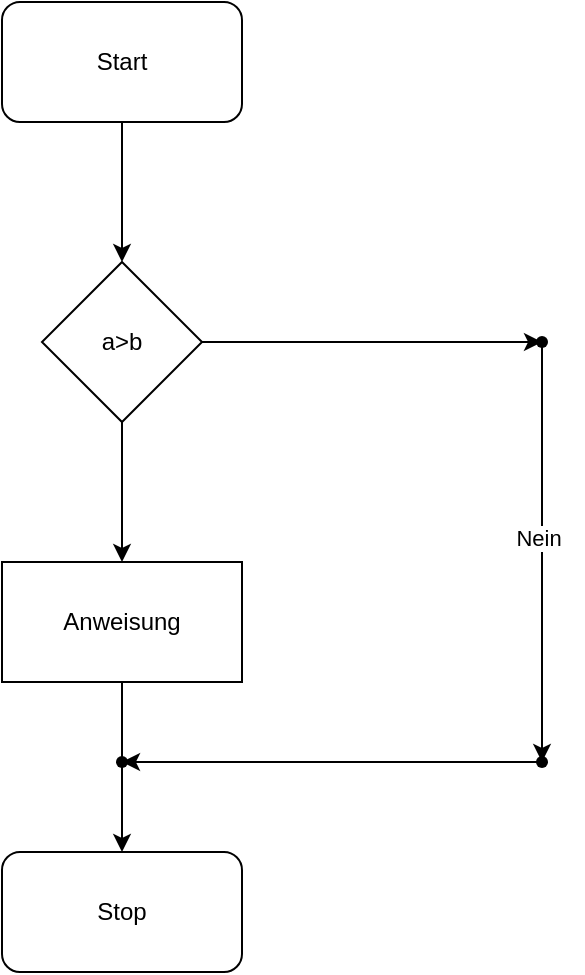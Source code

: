 <mxfile>
    <diagram id="qzYFDQAPI1iwqmBfCDzH" name="IF">
        <mxGraphModel dx="474" dy="534" grid="1" gridSize="10" guides="1" tooltips="1" connect="1" arrows="1" fold="1" page="1" pageScale="1" pageWidth="827" pageHeight="1169" math="0" shadow="0">
            <root>
                <mxCell id="0"/>
                <mxCell id="1" parent="0"/>
                <mxCell id="6" style="edgeStyle=none;html=1;exitX=0.5;exitY=1;exitDx=0;exitDy=0;entryX=0.5;entryY=0;entryDx=0;entryDy=0;" edge="1" parent="1" source="2" target="4">
                    <mxGeometry relative="1" as="geometry"/>
                </mxCell>
                <mxCell id="2" value="Start" style="rounded=1;whiteSpace=wrap;html=1;" vertex="1" parent="1">
                    <mxGeometry x="190" y="100" width="120" height="60" as="geometry"/>
                </mxCell>
                <mxCell id="3" value="Stop" style="rounded=1;whiteSpace=wrap;html=1;" vertex="1" parent="1">
                    <mxGeometry x="190" y="525" width="120" height="60" as="geometry"/>
                </mxCell>
                <mxCell id="7" style="edgeStyle=none;html=1;exitX=0.5;exitY=1;exitDx=0;exitDy=0;" edge="1" parent="1" source="4" target="5">
                    <mxGeometry relative="1" as="geometry"/>
                </mxCell>
                <mxCell id="11" value="" style="edgeStyle=none;html=1;entryX=0.45;entryY=0.55;entryDx=0;entryDy=0;entryPerimeter=0;" edge="1" parent="1" source="4" target="10">
                    <mxGeometry relative="1" as="geometry"/>
                </mxCell>
                <mxCell id="4" value="a&amp;gt;b" style="rhombus;whiteSpace=wrap;html=1;" vertex="1" parent="1">
                    <mxGeometry x="210" y="230" width="80" height="80" as="geometry"/>
                </mxCell>
                <mxCell id="8" style="edgeStyle=none;html=1;exitDx=0;exitDy=0;startArrow=none;" edge="1" parent="1" source="14" target="3">
                    <mxGeometry relative="1" as="geometry"/>
                </mxCell>
                <mxCell id="5" value="Anweisung" style="rounded=0;whiteSpace=wrap;html=1;" vertex="1" parent="1">
                    <mxGeometry x="190" y="380" width="120" height="60" as="geometry"/>
                </mxCell>
                <mxCell id="13" value="" style="edgeStyle=none;html=1;" edge="1" parent="1" source="10" target="12">
                    <mxGeometry relative="1" as="geometry">
                        <Array as="points">
                            <mxPoint x="460" y="370"/>
                        </Array>
                    </mxGeometry>
                </mxCell>
                <mxCell id="18" value="Nein" style="edgeLabel;html=1;align=center;verticalAlign=middle;resizable=0;points=[];" vertex="1" connectable="0" parent="13">
                    <mxGeometry x="-0.067" y="-2" relative="1" as="geometry">
                        <mxPoint as="offset"/>
                    </mxGeometry>
                </mxCell>
                <mxCell id="10" value="" style="shape=waypoint;sketch=0;size=6;pointerEvents=1;points=[];fillColor=default;resizable=0;rotatable=0;perimeter=centerPerimeter;snapToPoint=1;" vertex="1" parent="1">
                    <mxGeometry x="440" y="250" width="40" height="40" as="geometry"/>
                </mxCell>
                <mxCell id="15" value="" style="edgeStyle=none;html=1;" edge="1" parent="1" source="12" target="14">
                    <mxGeometry relative="1" as="geometry"/>
                </mxCell>
                <mxCell id="12" value="" style="shape=waypoint;sketch=0;size=6;pointerEvents=1;points=[];fillColor=default;resizable=0;rotatable=0;perimeter=centerPerimeter;snapToPoint=1;" vertex="1" parent="1">
                    <mxGeometry x="440" y="460" width="40" height="40" as="geometry"/>
                </mxCell>
                <mxCell id="14" value="" style="shape=waypoint;sketch=0;size=6;pointerEvents=1;points=[];fillColor=default;resizable=0;rotatable=0;perimeter=centerPerimeter;snapToPoint=1;" vertex="1" parent="1">
                    <mxGeometry x="230" y="460" width="40" height="40" as="geometry"/>
                </mxCell>
                <mxCell id="16" value="" style="edgeStyle=none;html=1;exitX=0.5;exitY=1;exitDx=0;exitDy=0;endArrow=none;" edge="1" parent="1" source="5" target="14">
                    <mxGeometry relative="1" as="geometry">
                        <mxPoint x="250" y="440" as="sourcePoint"/>
                        <mxPoint x="250" y="525" as="targetPoint"/>
                    </mxGeometry>
                </mxCell>
            </root>
        </mxGraphModel>
    </diagram>
    <diagram name="IF_ELSE" id="AcTaG1lb3-s2RG4pOSUZ">
        <mxGraphModel dx="474" dy="534" grid="1" gridSize="10" guides="1" tooltips="1" connect="1" arrows="1" fold="1" page="1" pageScale="1" pageWidth="827" pageHeight="1169" math="0" shadow="0">
            <root>
                <mxCell id="Db6-U4y8q2oNplCDMPGf-0"/>
                <mxCell id="Db6-U4y8q2oNplCDMPGf-1" parent="Db6-U4y8q2oNplCDMPGf-0"/>
                <mxCell id="Db6-U4y8q2oNplCDMPGf-2" style="edgeStyle=none;html=1;exitX=0.5;exitY=1;exitDx=0;exitDy=0;entryX=0.5;entryY=0;entryDx=0;entryDy=0;" edge="1" parent="Db6-U4y8q2oNplCDMPGf-1" source="Db6-U4y8q2oNplCDMPGf-3" target="Db6-U4y8q2oNplCDMPGf-7">
                    <mxGeometry relative="1" as="geometry"/>
                </mxCell>
                <mxCell id="Db6-U4y8q2oNplCDMPGf-3" value="Start" style="rounded=1;whiteSpace=wrap;html=1;" vertex="1" parent="Db6-U4y8q2oNplCDMPGf-1">
                    <mxGeometry x="190" y="100" width="120" height="60" as="geometry"/>
                </mxCell>
                <mxCell id="Db6-U4y8q2oNplCDMPGf-4" value="Stop" style="rounded=1;whiteSpace=wrap;html=1;" vertex="1" parent="Db6-U4y8q2oNplCDMPGf-1">
                    <mxGeometry x="190" y="525" width="120" height="60" as="geometry"/>
                </mxCell>
                <mxCell id="ucsDL9UYhizMoJz4tc8E-4" value="" style="edgeStyle=none;html=1;" edge="1" parent="Db6-U4y8q2oNplCDMPGf-1" source="Db6-U4y8q2oNplCDMPGf-7">
                    <mxGeometry relative="1" as="geometry">
                        <mxPoint x="400" y="380" as="targetPoint"/>
                        <Array as="points">
                            <mxPoint x="400" y="270"/>
                        </Array>
                    </mxGeometry>
                </mxCell>
                <mxCell id="ucsDL9UYhizMoJz4tc8E-5" style="edgeStyle=none;html=1;exitX=0;exitY=0.5;exitDx=0;exitDy=0;entryX=0.5;entryY=0;entryDx=0;entryDy=0;" edge="1" parent="Db6-U4y8q2oNplCDMPGf-1" source="Db6-U4y8q2oNplCDMPGf-7" target="Db6-U4y8q2oNplCDMPGf-9">
                    <mxGeometry relative="1" as="geometry">
                        <Array as="points">
                            <mxPoint x="90" y="270"/>
                        </Array>
                    </mxGeometry>
                </mxCell>
                <mxCell id="Db6-U4y8q2oNplCDMPGf-7" value="a&amp;gt;b" style="rhombus;whiteSpace=wrap;html=1;" vertex="1" parent="Db6-U4y8q2oNplCDMPGf-1">
                    <mxGeometry x="210" y="230" width="80" height="80" as="geometry"/>
                </mxCell>
                <mxCell id="ucsDL9UYhizMoJz4tc8E-11" style="edgeStyle=none;html=1;exitX=0.5;exitY=1;exitDx=0;exitDy=0;entryX=0;entryY=0.5;entryDx=0;entryDy=0;" edge="1" parent="Db6-U4y8q2oNplCDMPGf-1" source="Db6-U4y8q2oNplCDMPGf-9" target="Db6-U4y8q2oNplCDMPGf-4">
                    <mxGeometry relative="1" as="geometry">
                        <mxPoint x="250" y="500" as="targetPoint"/>
                        <Array as="points">
                            <mxPoint x="90" y="555"/>
                        </Array>
                    </mxGeometry>
                </mxCell>
                <mxCell id="Db6-U4y8q2oNplCDMPGf-9" value="Anweisung" style="rounded=0;whiteSpace=wrap;html=1;" vertex="1" parent="Db6-U4y8q2oNplCDMPGf-1">
                    <mxGeometry x="30" y="380" width="120" height="60" as="geometry"/>
                </mxCell>
                <mxCell id="ucsDL9UYhizMoJz4tc8E-9" style="edgeStyle=none;html=1;exitX=0.5;exitY=1;exitDx=0;exitDy=0;entryX=1;entryY=0.5;entryDx=0;entryDy=0;" edge="1" parent="Db6-U4y8q2oNplCDMPGf-1" source="ucsDL9UYhizMoJz4tc8E-0" target="Db6-U4y8q2oNplCDMPGf-4">
                    <mxGeometry relative="1" as="geometry">
                        <mxPoint x="250" y="500" as="targetPoint"/>
                        <Array as="points">
                            <mxPoint x="400" y="555"/>
                        </Array>
                    </mxGeometry>
                </mxCell>
                <mxCell id="ucsDL9UYhizMoJz4tc8E-0" value="Anweisung" style="rounded=0;whiteSpace=wrap;html=1;" vertex="1" parent="Db6-U4y8q2oNplCDMPGf-1">
                    <mxGeometry x="340" y="380" width="120" height="60" as="geometry"/>
                </mxCell>
            </root>
        </mxGraphModel>
    </diagram>
</mxfile>